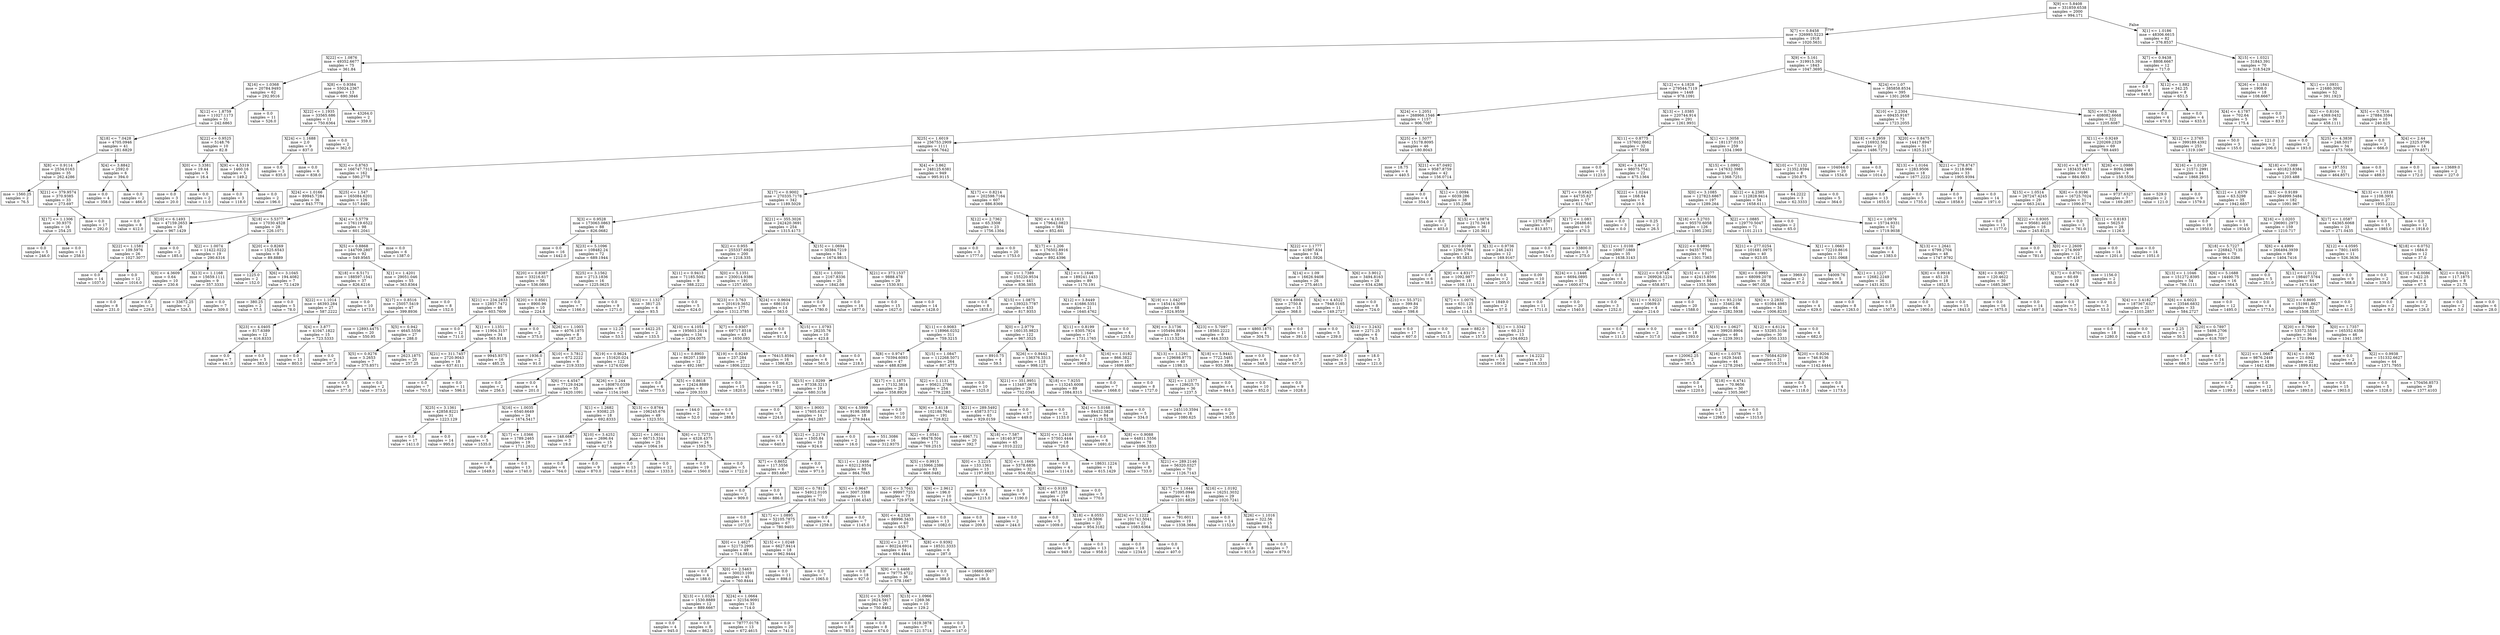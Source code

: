 digraph Tree {
node [shape=box] ;
0 [label="X[9] <= 5.8408\nmse = 331859.6538\nsamples = 2000\nvalue = 994.171"] ;
1 [label="X[7] <= 0.8458\nmse = 326993.5223\nsamples = 1918\nvalue = 1020.5631"] ;
0 -> 1 [labeldistance=2.5, labelangle=45, headlabel="True"] ;
2 [label="X[22] <= 1.0876\nmse = 49352.6677\nsamples = 75\nvalue = 361.84"] ;
1 -> 2 ;
3 [label="X[16] <= 1.0368\nmse = 20784.9493\nsamples = 62\nvalue = 292.9516"] ;
2 -> 3 ;
4 [label="X[12] <= 1.8759\nmse = 11027.1173\nsamples = 51\nvalue = 242.6863"] ;
3 -> 4 ;
5 [label="X[18] <= 7.0428\nmse = 4705.0946\nsamples = 41\nvalue = 281.6829"] ;
4 -> 5 ;
6 [label="X[8] <= 0.9114\nmse = 2534.0163\nsamples = 35\nvalue = 262.4286"] ;
5 -> 6 ;
7 [label="mse = 1560.25\nsamples = 2\nvalue = 76.5"] ;
6 -> 7 ;
8 [label="X[21] <= 379.9574\nmse = 370.9385\nsamples = 33\nvalue = 273.697"] ;
6 -> 8 ;
9 [label="X[17] <= 1.1306\nmse = 30.9375\nsamples = 16\nvalue = 254.25"] ;
8 -> 9 ;
10 [label="mse = 0.0\nsamples = 5\nvalue = 246.0"] ;
9 -> 10 ;
11 [label="mse = 0.0\nsamples = 11\nvalue = 258.0"] ;
9 -> 11 ;
12 [label="mse = 0.0\nsamples = 17\nvalue = 292.0"] ;
8 -> 12 ;
13 [label="X[4] <= 3.8842\nmse = 2592.0\nsamples = 6\nvalue = 394.0"] ;
5 -> 13 ;
14 [label="mse = 0.0\nsamples = 4\nvalue = 358.0"] ;
13 -> 14 ;
15 [label="mse = 0.0\nsamples = 2\nvalue = 466.0"] ;
13 -> 15 ;
16 [label="X[22] <= 0.9525\nmse = 5148.76\nsamples = 10\nvalue = 82.8"] ;
4 -> 16 ;
17 [label="X[0] <= 3.3381\nmse = 19.44\nsamples = 5\nvalue = 16.4"] ;
16 -> 17 ;
18 [label="mse = 0.0\nsamples = 3\nvalue = 20.0"] ;
17 -> 18 ;
19 [label="mse = 0.0\nsamples = 2\nvalue = 11.0"] ;
17 -> 19 ;
20 [label="X[9] <= 4.5319\nmse = 1460.16\nsamples = 5\nvalue = 149.2"] ;
16 -> 20 ;
21 [label="mse = 0.0\nsamples = 3\nvalue = 118.0"] ;
20 -> 21 ;
22 [label="mse = 0.0\nsamples = 2\nvalue = 196.0"] ;
20 -> 22 ;
23 [label="mse = 0.0\nsamples = 11\nvalue = 526.0"] ;
3 -> 23 ;
24 [label="X[8] <= 0.9384\nmse = 55024.2367\nsamples = 13\nvalue = 690.3846"] ;
2 -> 24 ;
25 [label="X[22] <= 1.1935\nmse = 33565.686\nsamples = 11\nvalue = 750.6364"] ;
24 -> 25 ;
26 [label="X[24] <= 1.1688\nmse = 2.0\nsamples = 9\nvalue = 837.0"] ;
25 -> 26 ;
27 [label="mse = 0.0\nsamples = 3\nvalue = 835.0"] ;
26 -> 27 ;
28 [label="mse = 0.0\nsamples = 6\nvalue = 838.0"] ;
26 -> 28 ;
29 [label="mse = 0.0\nsamples = 2\nvalue = 362.0"] ;
25 -> 29 ;
30 [label="mse = 43264.0\nsamples = 2\nvalue = 359.0"] ;
24 -> 30 ;
31 [label="X[9] <= 5.161\nmse = 319915.392\nsamples = 1843\nvalue = 1047.3695"] ;
1 -> 31 ;
32 [label="X[12] <= 4.1828\nmse = 279544.7119\nsamples = 1448\nvalue = 978.1091"] ;
31 -> 32 ;
33 [label="X[24] <= 1.2051\nmse = 268966.1546\nsamples = 1157\nvalue = 906.7087"] ;
32 -> 33 ;
34 [label="X[25] <= 1.6019\nmse = 256753.2909\nsamples = 1111\nvalue = 936.7642"] ;
33 -> 34 ;
35 [label="X[3] <= 0.8763\nmse = 166747.7315\nsamples = 162\nvalue = 590.2778"] ;
34 -> 35 ;
36 [label="X[24] <= 1.0166\nmse = 89945.7284\nsamples = 36\nvalue = 843.7778"] ;
35 -> 36 ;
37 [label="mse = 0.0\nsamples = 8\nvalue = 412.0"] ;
36 -> 37 ;
38 [label="X[10] <= 6.1493\nmse = 47159.2653\nsamples = 28\nvalue = 967.1429"] ;
36 -> 38 ;
39 [label="X[22] <= 1.1581\nmse = 109.5976\nsamples = 26\nvalue = 1027.3077"] ;
38 -> 39 ;
40 [label="mse = 0.0\nsamples = 14\nvalue = 1037.0"] ;
39 -> 40 ;
41 [label="mse = 0.0\nsamples = 12\nvalue = 1016.0"] ;
39 -> 41 ;
42 [label="mse = 0.0\nsamples = 2\nvalue = 185.0"] ;
38 -> 42 ;
43 [label="X[25] <= 1.547\nmse = 165084.6201\nsamples = 126\nvalue = 517.8492"] ;
35 -> 43 ;
44 [label="X[18] <= 5.5377\nmse = 17030.4528\nsamples = 28\nvalue = 226.1071"] ;
43 -> 44 ;
45 [label="X[2] <= 1.0074\nmse = 11422.0222\nsamples = 19\nvalue = 290.6316"] ;
44 -> 45 ;
46 [label="X[0] <= 4.3609\nmse = 0.64\nsamples = 10\nvalue = 230.6"] ;
45 -> 46 ;
47 [label="mse = 0.0\nsamples = 8\nvalue = 231.0"] ;
46 -> 47 ;
48 [label="mse = 0.0\nsamples = 2\nvalue = 229.0"] ;
46 -> 48 ;
49 [label="X[13] <= 1.1168\nmse = 15659.1111\nsamples = 9\nvalue = 357.3333"] ;
45 -> 49 ;
50 [label="mse = 33672.25\nsamples = 2\nvalue = 526.5"] ;
49 -> 50 ;
51 [label="mse = 0.0\nsamples = 7\nvalue = 309.0"] ;
49 -> 51 ;
52 [label="X[20] <= 0.8269\nmse = 1525.6543\nsamples = 9\nvalue = 89.8889"] ;
44 -> 52 ;
53 [label="mse = 1225.0\nsamples = 2\nvalue = 152.0"] ;
52 -> 53 ;
54 [label="X[6] <= 3.1045\nmse = 194.4082\nsamples = 7\nvalue = 72.1429"] ;
52 -> 54 ;
55 [label="mse = 380.25\nsamples = 2\nvalue = 57.5"] ;
54 -> 55 ;
56 [label="mse = 0.0\nsamples = 5\nvalue = 78.0"] ;
54 -> 56 ;
57 [label="X[4] <= 5.5779\nmse = 176119.6522\nsamples = 98\nvalue = 601.2041"] ;
43 -> 57 ;
58 [label="X[5] <= 0.8868\nmse = 144709.2807\nsamples = 92\nvalue = 549.9565"] ;
57 -> 58 ;
59 [label="X[18] <= 6.5171\nmse = 188597.1541\nsamples = 37\nvalue = 826.6216"] ;
58 -> 59 ;
60 [label="X[22] <= 1.1014\nmse = 46393.284\nsamples = 27\nvalue = 587.2222"] ;
59 -> 60 ;
61 [label="X[23] <= 4.0405\nmse = 817.6389\nsamples = 12\nvalue = 416.8333"] ;
60 -> 61 ;
62 [label="mse = 0.0\nsamples = 7\nvalue = 441.0"] ;
61 -> 62 ;
63 [label="mse = 0.0\nsamples = 5\nvalue = 383.0"] ;
61 -> 63 ;
64 [label="X[4] <= 3.877\nmse = 41047.1822\nsamples = 15\nvalue = 723.5333"] ;
60 -> 64 ;
65 [label="mse = 0.0\nsamples = 13\nvalue = 803.0"] ;
64 -> 65 ;
66 [label="mse = 0.0\nsamples = 2\nvalue = 207.0"] ;
64 -> 66 ;
67 [label="mse = 0.0\nsamples = 10\nvalue = 1473.0"] ;
59 -> 67 ;
68 [label="X[1] <= 1.4201\nmse = 29051.046\nsamples = 55\nvalue = 363.8364"] ;
58 -> 68 ;
69 [label="X[17] <= 0.8516\nmse = 25057.5419\nsamples = 47\nvalue = 399.8936"] ;
68 -> 69 ;
70 [label="mse = 12893.4475\nsamples = 20\nvalue = 550.95"] ;
69 -> 70 ;
71 [label="X[5] <= 0.942\nmse = 4645.5556\nsamples = 27\nvalue = 288.0"] ;
69 -> 71 ;
72 [label="X[5] <= 0.9276\nmse = 3.2653\nsamples = 7\nvalue = 375.8571"] ;
71 -> 72 ;
73 [label="mse = 0.0\nsamples = 5\nvalue = 377.0"] ;
72 -> 73 ;
74 [label="mse = 0.0\nsamples = 2\nvalue = 373.0"] ;
72 -> 74 ;
75 [label="mse = 2623.1875\nsamples = 20\nvalue = 257.25"] ;
71 -> 75 ;
76 [label="mse = 0.0\nsamples = 8\nvalue = 152.0"] ;
68 -> 76 ;
77 [label="mse = 0.0\nsamples = 6\nvalue = 1387.0"] ;
57 -> 77 ;
78 [label="X[4] <= 3.862\nmse = 248125.6381\nsamples = 949\nvalue = 995.9115"] ;
34 -> 78 ;
79 [label="X[17] <= 0.9002\nmse = 270335.7178\nsamples = 342\nvalue = 1189.5029"] ;
78 -> 79 ;
80 [label="X[3] <= 0.9528\nmse = 173063.0863\nsamples = 88\nvalue = 826.0682"] ;
79 -> 80 ;
81 [label="mse = 0.0\nsamples = 16\nvalue = 1442.0"] ;
80 -> 81 ;
82 [label="X[23] <= 5.1096\nmse = 108482.24\nsamples = 72\nvalue = 689.1944"] ;
80 -> 82 ;
83 [label="X[20] <= 0.8387\nmse = 33216.617\nsamples = 56\nvalue = 536.0893"] ;
82 -> 83 ;
84 [label="X[21] <= 234.2833\nmse = 12857.7472\nsamples = 46\nvalue = 603.7609"] ;
83 -> 84 ;
85 [label="mse = 0.0\nsamples = 12\nvalue = 711.0"] ;
84 -> 85 ;
86 [label="X[1] <= 1.1351\nmse = 11904.3157\nsamples = 34\nvalue = 565.9118"] ;
84 -> 86 ;
87 [label="X[21] <= 311.7457\nmse = 2720.9043\nsamples = 18\nvalue = 637.6111"] ;
86 -> 87 ;
88 [label="mse = 0.0\nsamples = 7\nvalue = 703.0"] ;
87 -> 88 ;
89 [label="mse = 0.0\nsamples = 11\nvalue = 596.0"] ;
87 -> 89 ;
90 [label="mse = 9945.9375\nsamples = 16\nvalue = 485.25"] ;
86 -> 90 ;
91 [label="X[20] <= 0.8501\nmse = 8900.96\nsamples = 10\nvalue = 224.8"] ;
83 -> 91 ;
92 [label="mse = 0.0\nsamples = 2\nvalue = 375.0"] ;
91 -> 92 ;
93 [label="X[26] <= 1.1003\nmse = 4076.1875\nsamples = 8\nvalue = 187.25"] ;
91 -> 93 ;
94 [label="mse = 1936.0\nsamples = 2\nvalue = 91.0"] ;
93 -> 94 ;
95 [label="X[10] <= 3.7812\nmse = 672.2222\nsamples = 6\nvalue = 219.3333"] ;
93 -> 95 ;
96 [label="mse = 0.0\nsamples = 2\nvalue = 256.0"] ;
95 -> 96 ;
97 [label="mse = 0.0\nsamples = 4\nvalue = 201.0"] ;
95 -> 97 ;
98 [label="X[25] <= 3.1562\nmse = 2713.1836\nsamples = 16\nvalue = 1225.0625"] ;
82 -> 98 ;
99 [label="mse = 0.0\nsamples = 7\nvalue = 1166.0"] ;
98 -> 99 ;
100 [label="mse = 0.0\nsamples = 9\nvalue = 1271.0"] ;
98 -> 100 ;
101 [label="X[21] <= 355.3026\nmse = 242420.3691\nsamples = 254\nvalue = 1315.4173"] ;
79 -> 101 ;
102 [label="X[2] <= 0.955\nmse = 255337.6928\nsamples = 200\nvalue = 1218.335"] ;
101 -> 102 ;
103 [label="X[11] <= 0.9413\nmse = 71185.5062\nsamples = 9\nvalue = 388.2222"] ;
102 -> 103 ;
104 [label="X[22] <= 1.1327\nmse = 3817.25\nsamples = 4\nvalue = 93.5"] ;
103 -> 104 ;
105 [label="mse = 12.25\nsamples = 2\nvalue = 53.5"] ;
104 -> 105 ;
106 [label="mse = 4422.25\nsamples = 2\nvalue = 133.5"] ;
104 -> 106 ;
107 [label="mse = 0.0\nsamples = 5\nvalue = 624.0"] ;
103 -> 107 ;
108 [label="X[0] <= 5.1351\nmse = 230014.9386\nsamples = 191\nvalue = 1257.4503"] ;
102 -> 108 ;
109 [label="X[23] <= 3.763\nmse = 201619.3652\nsamples = 177\nvalue = 1312.3785"] ;
108 -> 109 ;
110 [label="X[10] <= 4.1051\nmse = 195603.2014\nsamples = 134\nvalue = 1204.0075"] ;
109 -> 110 ;
111 [label="X[19] <= 0.9624\nmse = 151620.024\nsamples = 122\nvalue = 1274.0246"] ;
110 -> 111 ;
112 [label="X[6] <= 4.4547\nmse = 77129.0426\nsamples = 55\nvalue = 1420.1091"] ;
111 -> 112 ;
113 [label="X[25] <= 3.1361\nmse = 42858.8221\nsamples = 31\nvalue = 1223.129"] ;
112 -> 113 ;
114 [label="mse = 0.0\nsamples = 17\nvalue = 1411.0"] ;
113 -> 114 ;
115 [label="mse = 0.0\nsamples = 14\nvalue = 995.0"] ;
113 -> 115 ;
116 [label="X[16] <= 1.0035\nmse = 6540.6649\nsamples = 24\nvalue = 1674.5417"] ;
112 -> 116 ;
117 [label="mse = 0.0\nsamples = 5\nvalue = 1535.0"] ;
116 -> 117 ;
118 [label="X[17] <= 1.0366\nmse = 1789.2465\nsamples = 19\nvalue = 1711.2632"] ;
116 -> 118 ;
119 [label="mse = 0.0\nsamples = 6\nvalue = 1649.0"] ;
118 -> 119 ;
120 [label="mse = 0.0\nsamples = 13\nvalue = 1740.0"] ;
118 -> 120 ;
121 [label="X[26] <= 1.244\nmse = 180870.0339\nsamples = 67\nvalue = 1154.1045"] ;
111 -> 121 ;
122 [label="X[1] <= 1.2682\nmse = 93082.25\nsamples = 18\nvalue = 692.8333"] ;
121 -> 122 ;
123 [label="mse = 148.6667\nsamples = 3\nvalue = 19.0"] ;
122 -> 123 ;
124 [label="X[10] <= 3.4252\nmse = 2696.64\nsamples = 15\nvalue = 827.6"] ;
122 -> 124 ;
125 [label="mse = 0.0\nsamples = 6\nvalue = 764.0"] ;
124 -> 125 ;
126 [label="mse = 0.0\nsamples = 9\nvalue = 870.0"] ;
124 -> 126 ;
127 [label="X[13] <= 0.8764\nmse = 106245.676\nsamples = 49\nvalue = 1323.551"] ;
121 -> 127 ;
128 [label="X[22] <= 1.0611\nmse = 66715.3344\nsamples = 25\nvalue = 1064.16"] ;
127 -> 128 ;
129 [label="mse = 0.0\nsamples = 13\nvalue = 816.0"] ;
128 -> 129 ;
130 [label="mse = 0.0\nsamples = 12\nvalue = 1333.0"] ;
128 -> 130 ;
131 [label="X[6] <= 1.7273\nmse = 4328.4375\nsamples = 24\nvalue = 1593.75"] ;
127 -> 131 ;
132 [label="mse = 0.0\nsamples = 19\nvalue = 1560.0"] ;
131 -> 132 ;
133 [label="mse = 0.0\nsamples = 5\nvalue = 1722.0"] ;
131 -> 133 ;
134 [label="X[11] <= 0.8903\nmse = 86207.1389\nsamples = 12\nvalue = 492.1667"] ;
110 -> 134 ;
135 [label="mse = 0.0\nsamples = 6\nvalue = 775.0"] ;
134 -> 135 ;
136 [label="X[5] <= 0.8618\nmse = 12424.8889\nsamples = 6\nvalue = 209.3333"] ;
134 -> 136 ;
137 [label="mse = 144.0\nsamples = 2\nvalue = 52.0"] ;
136 -> 137 ;
138 [label="mse = 0.0\nsamples = 4\nvalue = 288.0"] ;
136 -> 138 ;
139 [label="X[7] <= 0.9307\nmse = 69717.8518\nsamples = 43\nvalue = 1650.093"] ;
109 -> 139 ;
140 [label="X[19] <= 0.9249\nmse = 237.284\nsamples = 27\nvalue = 1806.2222"] ;
139 -> 140 ;
141 [label="mse = 0.0\nsamples = 15\nvalue = 1820.0"] ;
140 -> 141 ;
142 [label="mse = 0.0\nsamples = 12\nvalue = 1789.0"] ;
140 -> 142 ;
143 [label="mse = 76415.8594\nsamples = 16\nvalue = 1386.625"] ;
139 -> 143 ;
144 [label="X[24] <= 0.9604\nmse = 68610.0\nsamples = 14\nvalue = 563.0"] ;
108 -> 144 ;
145 [label="mse = 0.0\nsamples = 4\nvalue = 911.0"] ;
144 -> 145 ;
146 [label="X[15] <= 1.0793\nmse = 28235.76\nsamples = 10\nvalue = 423.8"] ;
144 -> 146 ;
147 [label="mse = 0.0\nsamples = 6\nvalue = 561.0"] ;
146 -> 147 ;
148 [label="mse = 0.0\nsamples = 4\nvalue = 218.0"] ;
146 -> 148 ;
149 [label="X[15] <= 1.0694\nmse = 30384.7219\nsamples = 54\nvalue = 1674.9815"] ;
101 -> 149 ;
150 [label="X[3] <= 1.0301\nmse = 2167.8336\nsamples = 25\nvalue = 1842.08"] ;
149 -> 150 ;
151 [label="mse = 0.0\nsamples = 9\nvalue = 1780.0"] ;
150 -> 151 ;
152 [label="mse = 0.0\nsamples = 16\nvalue = 1877.0"] ;
150 -> 152 ;
153 [label="X[21] <= 373.1537\nmse = 9888.478\nsamples = 29\nvalue = 1530.931"] ;
149 -> 153 ;
154 [label="mse = 0.0\nsamples = 15\nvalue = 1627.0"] ;
153 -> 154 ;
155 [label="mse = 0.0\nsamples = 14\nvalue = 1428.0"] ;
153 -> 155 ;
156 [label="X[17] <= 0.8214\nmse = 202598.7164\nsamples = 607\nvalue = 886.8369"] ;
78 -> 156 ;
157 [label="X[12] <= 2.7362\nmse = 65.3308\nsamples = 23\nvalue = 1756.1304"] ;
156 -> 157 ;
158 [label="mse = 0.0\nsamples = 3\nvalue = 1777.0"] ;
157 -> 158 ;
159 [label="mse = 0.0\nsamples = 20\nvalue = 1753.0"] ;
157 -> 159 ;
160 [label="X[9] <= 4.1613\nmse = 179642.0823\nsamples = 584\nvalue = 852.601"] ;
156 -> 160 ;
161 [label="X[17] <= 1.206\nmse = 176502.8916\nsamples = 530\nvalue = 892.4396"] ;
160 -> 161 ;
162 [label="X[6] <= 1.7389\nmse = 155220.9534\nsamples = 441\nvalue = 836.3855"] ;
161 -> 162 ;
163 [label="mse = 0.0\nsamples = 8\nvalue = 1835.0"] ;
162 -> 163 ;
164 [label="X[15] <= 1.0875\nmse = 139323.7787\nsamples = 433\nvalue = 817.9353"] ;
162 -> 164 ;
165 [label="X[11] <= 0.9083\nmse = 118966.0252\nsamples = 311\nvalue = 759.3215"] ;
164 -> 165 ;
166 [label="X[8] <= 0.9747\nmse = 70394.6093\nsamples = 47\nvalue = 488.8298"] ;
165 -> 166 ;
167 [label="X[15] <= 1.0299\nmse = 87338.3213\nsamples = 19\nvalue = 680.3158"] ;
166 -> 167 ;
168 [label="mse = 0.0\nsamples = 5\nvalue = 224.0"] ;
167 -> 168 ;
169 [label="X[0] <= 1.9003\nmse = 17605.6327\nsamples = 14\nvalue = 843.2857"] ;
167 -> 169 ;
170 [label="mse = 0.0\nsamples = 4\nvalue = 640.0"] ;
169 -> 170 ;
171 [label="X[12] <= 2.2174\nmse = 1505.84\nsamples = 10\nvalue = 924.6"] ;
169 -> 171 ;
172 [label="X[7] <= 0.8652\nmse = 117.5556\nsamples = 6\nvalue = 893.6667"] ;
171 -> 172 ;
173 [label="mse = 0.0\nsamples = 2\nvalue = 909.0"] ;
172 -> 173 ;
174 [label="mse = 0.0\nsamples = 4\nvalue = 886.0"] ;
172 -> 174 ;
175 [label="mse = 0.0\nsamples = 4\nvalue = 971.0"] ;
171 -> 175 ;
176 [label="X[17] <= 1.1875\nmse = 17132.3814\nsamples = 28\nvalue = 358.8929"] ;
166 -> 176 ;
177 [label="X[6] <= 4.5999\nmse = 9198.3858\nsamples = 18\nvalue = 279.9444"] ;
176 -> 177 ;
178 [label="mse = 0.0\nsamples = 2\nvalue = 16.0"] ;
177 -> 178 ;
179 [label="mse = 551.3086\nsamples = 16\nvalue = 312.9375"] ;
177 -> 179 ;
180 [label="mse = 0.0\nsamples = 10\nvalue = 501.0"] ;
176 -> 180 ;
181 [label="X[15] <= 1.0847\nmse = 112268.5071\nsamples = 264\nvalue = 807.4773"] ;
165 -> 181 ;
182 [label="X[2] <= 1.1131\nmse = 95621.2786\nsamples = 254\nvalue = 779.2283"] ;
181 -> 182 ;
183 [label="X[9] <= 3.6118\nmse = 102188.7641\nsamples = 191\nvalue = 729.822"] ;
182 -> 183 ;
184 [label="X[2] <= 1.0541\nmse = 98478.504\nsamples = 171\nvalue = 769.2515"] ;
183 -> 184 ;
185 [label="X[11] <= 1.0466\nmse = 63212.9354\nsamples = 88\nvalue = 864.7045"] ;
184 -> 185 ;
186 [label="X[20] <= 0.7811\nmse = 54912.0105\nsamples = 77\nvalue = 818.7403"] ;
185 -> 186 ;
187 [label="mse = 0.0\nsamples = 10\nvalue = 1072.0"] ;
186 -> 187 ;
188 [label="X[17] <= 1.0895\nmse = 52105.7875\nsamples = 67\nvalue = 780.9403"] ;
186 -> 188 ;
189 [label="X[0] <= 1.4627\nmse = 52173.2995\nsamples = 49\nvalue = 714.0816"] ;
188 -> 189 ;
190 [label="mse = 0.0\nsamples = 4\nvalue = 188.0"] ;
189 -> 190 ;
191 [label="X[0] <= 2.5463\nmse = 30023.1091\nsamples = 45\nvalue = 760.8444"] ;
189 -> 191 ;
192 [label="X[13] <= 1.0324\nmse = 1530.8889\nsamples = 12\nvalue = 889.6667"] ;
191 -> 192 ;
193 [label="mse = 0.0\nsamples = 4\nvalue = 945.0"] ;
192 -> 193 ;
194 [label="mse = 0.0\nsamples = 8\nvalue = 862.0"] ;
192 -> 194 ;
195 [label="X[24] <= 1.0664\nmse = 32154.9091\nsamples = 33\nvalue = 714.0"] ;
191 -> 195 ;
196 [label="mse = 78777.0178\nsamples = 13\nvalue = 672.4615"] ;
195 -> 196 ;
197 [label="mse = 0.0\nsamples = 20\nvalue = 741.0"] ;
195 -> 197 ;
198 [label="X[15] <= 1.0248\nmse = 6627.9414\nsamples = 18\nvalue = 962.9444"] ;
188 -> 198 ;
199 [label="mse = 0.0\nsamples = 11\nvalue = 898.0"] ;
198 -> 199 ;
200 [label="mse = 0.0\nsamples = 7\nvalue = 1065.0"] ;
198 -> 200 ;
201 [label="X[5] <= 0.9647\nmse = 3007.3388\nsamples = 11\nvalue = 1186.4545"] ;
185 -> 201 ;
202 [label="mse = 0.0\nsamples = 4\nvalue = 1259.0"] ;
201 -> 202 ;
203 [label="mse = 0.0\nsamples = 7\nvalue = 1145.0"] ;
201 -> 203 ;
204 [label="X[5] <= 0.9915\nmse = 115966.2386\nsamples = 83\nvalue = 668.0482"] ;
184 -> 204 ;
205 [label="X[10] <= 3.7041\nmse = 99997.7253\nsamples = 73\nvalue = 729.9726"] ;
204 -> 205 ;
206 [label="X[0] <= 4.2326\nmse = 88996.3433\nsamples = 60\nvalue = 653.7"] ;
205 -> 206 ;
207 [label="X[23] <= 2.177\nmse = 80224.6914\nsamples = 54\nvalue = 694.4444"] ;
206 -> 207 ;
208 [label="mse = 0.0\nsamples = 18\nvalue = 927.0"] ;
207 -> 208 ;
209 [label="X[9] <= 1.4468\nmse = 79775.4722\nsamples = 36\nvalue = 578.1667"] ;
207 -> 209 ;
210 [label="X[23] <= 3.5085\nmse = 2624.5917\nsamples = 26\nvalue = 750.8462"] ;
209 -> 210 ;
211 [label="mse = 0.0\nsamples = 18\nvalue = 785.0"] ;
210 -> 211 ;
212 [label="mse = 0.0\nsamples = 8\nvalue = 674.0"] ;
210 -> 212 ;
213 [label="X[13] <= 1.0966\nmse = 1269.36\nsamples = 10\nvalue = 129.2"] ;
209 -> 213 ;
214 [label="mse = 1619.3878\nsamples = 7\nvalue = 121.5714"] ;
213 -> 214 ;
215 [label="mse = 0.0\nsamples = 3\nvalue = 147.0"] ;
213 -> 215 ;
216 [label="X[8] <= 0.9392\nmse = 18531.3333\nsamples = 6\nvalue = 287.0"] ;
206 -> 216 ;
217 [label="mse = 0.0\nsamples = 3\nvalue = 388.0"] ;
216 -> 217 ;
218 [label="mse = 16660.6667\nsamples = 3\nvalue = 186.0"] ;
216 -> 218 ;
219 [label="mse = 0.0\nsamples = 13\nvalue = 1082.0"] ;
205 -> 219 ;
220 [label="X[9] <= 2.9612\nmse = 196.0\nsamples = 10\nvalue = 216.0"] ;
204 -> 220 ;
221 [label="mse = 0.0\nsamples = 8\nvalue = 209.0"] ;
220 -> 221 ;
222 [label="mse = 0.0\nsamples = 2\nvalue = 244.0"] ;
220 -> 222 ;
223 [label="mse = 6967.71\nsamples = 20\nvalue = 392.7"] ;
183 -> 223 ;
224 [label="X[21] <= 289.5492\nmse = 45873.5712\nsamples = 63\nvalue = 929.0159"] ;
182 -> 224 ;
225 [label="X[18] <= 7.587\nmse = 18140.9728\nsamples = 45\nvalue = 1010.2222"] ;
224 -> 225 ;
226 [label="X[0] <= 3.2215\nmse = 133.1361\nsamples = 13\nvalue = 1197.6923"] ;
225 -> 226 ;
227 [label="mse = 0.0\nsamples = 4\nvalue = 1215.0"] ;
226 -> 227 ;
228 [label="mse = 0.0\nsamples = 9\nvalue = 1190.0"] ;
226 -> 228 ;
229 [label="X[3] <= 1.1666\nmse = 5378.6836\nsamples = 32\nvalue = 934.0625"] ;
225 -> 229 ;
230 [label="X[8] <= 0.9183\nmse = 467.1358\nsamples = 27\nvalue = 964.4444"] ;
229 -> 230 ;
231 [label="mse = 0.0\nsamples = 5\nvalue = 1009.0"] ;
230 -> 231 ;
232 [label="X[18] <= 8.0553\nmse = 19.5806\nsamples = 22\nvalue = 954.3182"] ;
230 -> 232 ;
233 [label="mse = 0.0\nsamples = 9\nvalue = 949.0"] ;
232 -> 233 ;
234 [label="mse = 0.0\nsamples = 13\nvalue = 958.0"] ;
232 -> 234 ;
235 [label="mse = 0.0\nsamples = 5\nvalue = 770.0"] ;
229 -> 235 ;
236 [label="X[23] <= 1.2418\nmse = 57503.4444\nsamples = 18\nvalue = 726.0"] ;
224 -> 236 ;
237 [label="mse = 0.0\nsamples = 4\nvalue = 1114.0"] ;
236 -> 237 ;
238 [label="mse = 18631.1224\nsamples = 14\nvalue = 615.1429"] ;
236 -> 238 ;
239 [label="mse = 0.0\nsamples = 10\nvalue = 1525.0"] ;
181 -> 239 ;
240 [label="X[0] <= 2.9779\nmse = 160135.9823\nsamples = 122\nvalue = 967.3525"] ;
164 -> 240 ;
241 [label="mse = 8910.75\nsamples = 4\nvalue = 59.5"] ;
240 -> 241 ;
242 [label="X[26] <= 0.9442\nmse = 136376.3313\nsamples = 118\nvalue = 998.1271"] ;
240 -> 242 ;
243 [label="X[21] <= 351.9951\nmse = 113487.0678\nsamples = 29\nvalue = 732.0345"] ;
242 -> 243 ;
244 [label="mse = 0.0\nsamples = 17\nvalue = 449.0"] ;
243 -> 244 ;
245 [label="mse = 0.0\nsamples = 12\nvalue = 1133.0"] ;
243 -> 245 ;
246 [label="X[18] <= 7.9255\nmse = 113245.6008\nsamples = 89\nvalue = 1084.8315"] ;
242 -> 246 ;
247 [label="X[4] <= 5.0168\nmse = 84432.5828\nsamples = 84\nvalue = 1129.5238"] ;
246 -> 247 ;
248 [label="mse = 0.0\nsamples = 6\nvalue = 1691.0"] ;
247 -> 248 ;
249 [label="X[8] <= 0.9088\nmse = 64811.5556\nsamples = 78\nvalue = 1086.3333"] ;
247 -> 249 ;
250 [label="mse = 0.0\nsamples = 8\nvalue = 733.0"] ;
249 -> 250 ;
251 [label="X[21] <= 289.2146\nmse = 56320.0327\nsamples = 70\nvalue = 1126.7143"] ;
249 -> 251 ;
252 [label="X[17] <= 1.1644\nmse = 71095.0946\nsamples = 41\nvalue = 1201.6829"] ;
251 -> 252 ;
253 [label="X[24] <= 1.1222\nmse = 101741.5041\nsamples = 22\nvalue = 1083.6364"] ;
252 -> 253 ;
254 [label="mse = 0.0\nsamples = 18\nvalue = 1234.0"] ;
253 -> 254 ;
255 [label="mse = 0.0\nsamples = 4\nvalue = 407.0"] ;
253 -> 255 ;
256 [label="mse = 791.6011\nsamples = 19\nvalue = 1338.3684"] ;
252 -> 256 ;
257 [label="X[16] <= 1.0192\nmse = 16251.3032\nsamples = 29\nvalue = 1020.7241"] ;
251 -> 257 ;
258 [label="mse = 0.0\nsamples = 14\nvalue = 1152.0"] ;
257 -> 258 ;
259 [label="X[26] <= 1.1016\nmse = 322.56\nsamples = 15\nvalue = 898.2"] ;
257 -> 259 ;
260 [label="mse = 0.0\nsamples = 8\nvalue = 915.0"] ;
259 -> 260 ;
261 [label="mse = 0.0\nsamples = 7\nvalue = 879.0"] ;
259 -> 261 ;
262 [label="mse = 0.0\nsamples = 5\nvalue = 334.0"] ;
246 -> 262 ;
263 [label="X[1] <= 1.1646\nmse = 189241.1433\nsamples = 89\nvalue = 1170.191"] ;
161 -> 263 ;
264 [label="X[12] <= 3.8449\nmse = 41686.5351\nsamples = 21\nvalue = 1640.4762"] ;
263 -> 264 ;
265 [label="X[11] <= 0.8199\nmse = 8305.7924\nsamples = 17\nvalue = 1731.1765"] ;
264 -> 265 ;
266 [label="mse = 0.0\nsamples = 2\nvalue = 1969.0"] ;
265 -> 266 ;
267 [label="X[16] <= 1.0182\nmse = 866.3822\nsamples = 15\nvalue = 1699.4667"] ;
265 -> 267 ;
268 [label="mse = 0.0\nsamples = 7\nvalue = 1668.0"] ;
267 -> 268 ;
269 [label="mse = 0.0\nsamples = 8\nvalue = 1727.0"] ;
267 -> 269 ;
270 [label="mse = 0.0\nsamples = 4\nvalue = 1255.0"] ;
264 -> 270 ;
271 [label="X[19] <= 1.0427\nmse = 145414.3069\nsamples = 68\nvalue = 1024.9559"] ;
263 -> 271 ;
272 [label="X[9] <= 3.1736\nmse = 105494.8934\nsamples = 59\nvalue = 1113.5254"] ;
271 -> 272 ;
273 [label="X[13] <= 1.1291\nmse = 129698.9775\nsamples = 40\nvalue = 1198.15"] ;
272 -> 273 ;
274 [label="X[2] <= 1.1577\nmse = 128625.75\nsamples = 36\nvalue = 1237.5"] ;
273 -> 274 ;
275 [label="mse = 245110.3594\nsamples = 16\nvalue = 1080.625"] ;
274 -> 275 ;
276 [label="mse = 0.0\nsamples = 20\nvalue = 1363.0"] ;
274 -> 276 ;
277 [label="mse = 0.0\nsamples = 4\nvalue = 844.0"] ;
273 -> 277 ;
278 [label="X[18] <= 5.9441\nmse = 7722.5485\nsamples = 19\nvalue = 935.3684"] ;
272 -> 278 ;
279 [label="mse = 0.0\nsamples = 10\nvalue = 852.0"] ;
278 -> 279 ;
280 [label="mse = 0.0\nsamples = 9\nvalue = 1028.0"] ;
278 -> 280 ;
281 [label="X[23] <= 5.7097\nmse = 18560.2222\nsamples = 9\nvalue = 444.3333"] ;
271 -> 281 ;
282 [label="mse = 0.0\nsamples = 6\nvalue = 348.0"] ;
281 -> 282 ;
283 [label="mse = 0.0\nsamples = 3\nvalue = 637.0"] ;
281 -> 283 ;
284 [label="X[22] <= 1.1777\nmse = 41987.834\nsamples = 54\nvalue = 461.5926"] ;
160 -> 284 ;
285 [label="X[14] <= 1.09\nmse = 16626.9408\nsamples = 26\nvalue = 275.4615"] ;
284 -> 285 ;
286 [label="X[9] <= 4.8864\nmse = 2750.8\nsamples = 15\nvalue = 368.0"] ;
285 -> 286 ;
287 [label="mse = 4860.1875\nsamples = 4\nvalue = 304.75"] ;
286 -> 287 ;
288 [label="mse = 0.0\nsamples = 11\nvalue = 391.0"] ;
286 -> 288 ;
289 [label="X[4] <= 4.4522\nmse = 7948.0165\nsamples = 11\nvalue = 149.2727"] ;
285 -> 289 ;
290 [label="mse = 0.0\nsamples = 5\nvalue = 239.0"] ;
289 -> 290 ;
291 [label="X[12] <= 3.2432\nmse = 2271.25\nsamples = 6\nvalue = 74.5"] ;
289 -> 291 ;
292 [label="mse = 200.0\nsamples = 3\nvalue = 28.0"] ;
291 -> 292 ;
293 [label="mse = 18.0\nsamples = 3\nvalue = 121.0"] ;
291 -> 293 ;
294 [label="X[6] <= 3.9012\nmse = 3494.8163\nsamples = 28\nvalue = 634.4286"] ;
284 -> 294 ;
295 [label="mse = 0.0\nsamples = 8\nvalue = 724.0"] ;
294 -> 295 ;
296 [label="X[21] <= 55.3721\nmse = 399.84\nsamples = 20\nvalue = 598.6"] ;
294 -> 296 ;
297 [label="mse = 0.0\nsamples = 17\nvalue = 607.0"] ;
296 -> 297 ;
298 [label="mse = 0.0\nsamples = 3\nvalue = 551.0"] ;
296 -> 298 ;
299 [label="X[25] <= 1.5077\nmse = 15178.8095\nsamples = 46\nvalue = 180.8043"] ;
33 -> 299 ;
300 [label="mse = 18.75\nsamples = 4\nvalue = 440.5"] ;
299 -> 300 ;
301 [label="X[21] <= 67.0492\nmse = 9587.8759\nsamples = 42\nvalue = 156.0714"] ;
299 -> 301 ;
302 [label="mse = 0.0\nsamples = 4\nvalue = 354.0"] ;
301 -> 302 ;
303 [label="X[1] <= 1.0094\nmse = 6039.286\nsamples = 38\nvalue = 135.2368"] ;
301 -> 303 ;
304 [label="mse = 0.0\nsamples = 2\nvalue = 403.0"] ;
303 -> 304 ;
305 [label="X[15] <= 1.0874\nmse = 2170.3418\nsamples = 36\nvalue = 120.3611"] ;
303 -> 305 ;
306 [label="X[8] <= 0.9109\nmse = 1290.5764\nsamples = 24\nvalue = 95.5833"] ;
305 -> 306 ;
307 [label="mse = 0.0\nsamples = 6\nvalue = 58.0"] ;
306 -> 307 ;
308 [label="X[9] <= 4.8317\nmse = 1092.9877\nsamples = 18\nvalue = 108.1111"] ;
306 -> 308 ;
309 [label="X[7] <= 1.0076\nmse = 631.125\nsamples = 16\nvalue = 114.5"] ;
308 -> 309 ;
310 [label="mse = 882.0\nsamples = 3\nvalue = 157.0"] ;
309 -> 310 ;
311 [label="X[1] <= 1.3342\nmse = 60.213\nsamples = 13\nvalue = 104.6923"] ;
309 -> 311 ;
312 [label="mse = 1.44\nsamples = 10\nvalue = 100.6"] ;
311 -> 312 ;
313 [label="mse = 14.2222\nsamples = 3\nvalue = 118.3333"] ;
311 -> 313 ;
314 [label="mse = 1849.0\nsamples = 2\nvalue = 57.0"] ;
308 -> 314 ;
315 [label="X[13] <= 0.9736\nmse = 246.2431\nsamples = 12\nvalue = 169.9167"] ;
305 -> 315 ;
316 [label="mse = 0.0\nsamples = 2\nvalue = 205.0"] ;
315 -> 316 ;
317 [label="mse = 0.09\nsamples = 10\nvalue = 162.9"] ;
315 -> 317 ;
318 [label="X[13] <= 1.0385\nmse = 220744.914\nsamples = 291\nvalue = 1261.9931"] ;
32 -> 318 ;
319 [label="X[11] <= 0.8775\nmse = 157602.8662\nsamples = 32\nvalue = 677.5938"] ;
318 -> 319 ;
320 [label="mse = 0.0\nsamples = 10\nvalue = 1123.0"] ;
319 -> 320 ;
321 [label="X[9] <= 3.4472\nmse = 98075.7541\nsamples = 22\nvalue = 475.1364"] ;
319 -> 321 ;
322 [label="X[7] <= 0.9543\nmse = 44735.827\nsamples = 17\nvalue = 611.7647"] ;
321 -> 322 ;
323 [label="mse = 1375.8367\nsamples = 7\nvalue = 813.8571"] ;
322 -> 323 ;
324 [label="X[17] <= 1.083\nmse = 26486.61\nsamples = 10\nvalue = 470.3"] ;
322 -> 324 ;
325 [label="mse = 0.0\nsamples = 7\nvalue = 554.0"] ;
324 -> 325 ;
326 [label="mse = 33800.0\nsamples = 3\nvalue = 275.0"] ;
324 -> 326 ;
327 [label="X[22] <= 1.0244\nmse = 168.64\nsamples = 5\nvalue = 10.6"] ;
321 -> 327 ;
328 [label="mse = 0.0\nsamples = 3\nvalue = 0.0"] ;
327 -> 328 ;
329 [label="mse = 0.25\nsamples = 2\nvalue = 26.5"] ;
327 -> 329 ;
330 [label="X[1] <= 1.3058\nmse = 181137.0153\nsamples = 259\nvalue = 1334.1969"] ;
318 -> 330 ;
331 [label="X[15] <= 1.0992\nmse = 147632.3985\nsamples = 251\nvalue = 1368.7251"] ;
330 -> 331 ;
332 [label="X[0] <= 3.1085\nmse = 127823.6867\nsamples = 197\nvalue = 1289.264"] ;
331 -> 332 ;
333 [label="X[18] <= 3.2703\nmse = 95570.6058\nsamples = 126\nvalue = 1395.2302"] ;
332 -> 333 ;
334 [label="X[11] <= 1.0108\nmse = 16907.1869\nsamples = 35\nvalue = 1638.3143"] ;
333 -> 334 ;
335 [label="X[24] <= 1.1446\nmse = 6694.0895\nsamples = 31\nvalue = 1600.6774"] ;
334 -> 335 ;
336 [label="mse = 0.0\nsamples = 11\nvalue = 1711.0"] ;
335 -> 336 ;
337 [label="mse = 0.0\nsamples = 20\nvalue = 1540.0"] ;
335 -> 337 ;
338 [label="mse = 0.0\nsamples = 4\nvalue = 1930.0"] ;
334 -> 338 ;
339 [label="X[22] <= 0.9895\nmse = 94357.7766\nsamples = 91\nvalue = 1301.7363"] ;
333 -> 339 ;
340 [label="X[22] <= 0.9745\nmse = 269926.1224\nsamples = 7\nvalue = 658.8571"] ;
339 -> 340 ;
341 [label="mse = 0.0\nsamples = 3\nvalue = 1252.0"] ;
340 -> 341 ;
342 [label="X[11] <= 0.9223\nmse = 10609.0\nsamples = 4\nvalue = 214.0"] ;
340 -> 342 ;
343 [label="mse = 0.0\nsamples = 2\nvalue = 111.0"] ;
342 -> 343 ;
344 [label="mse = 0.0\nsamples = 2\nvalue = 317.0"] ;
342 -> 344 ;
345 [label="X[15] <= 1.0277\nmse = 42415.8566\nsamples = 84\nvalue = 1355.3095"] ;
339 -> 345 ;
346 [label="mse = 0.0\nsamples = 20\nvalue = 1588.0"] ;
345 -> 346 ;
347 [label="X[21] <= 93.2156\nmse = 33462.96\nsamples = 64\nvalue = 1282.5938"] ;
345 -> 347 ;
348 [label="mse = 0.0\nsamples = 18\nvalue = 1393.0"] ;
347 -> 348 ;
349 [label="X[15] <= 1.0627\nmse = 39920.8904\nsamples = 46\nvalue = 1239.3913"] ;
347 -> 349 ;
350 [label="mse = 120062.25\nsamples = 2\nvalue = 385.5"] ;
349 -> 350 ;
351 [label="X[16] <= 1.0378\nmse = 1629.3445\nsamples = 44\nvalue = 1278.2045"] ;
349 -> 351 ;
352 [label="mse = 0.0\nsamples = 14\nvalue = 1220.0"] ;
351 -> 352 ;
353 [label="X[18] <= 6.4741\nmse = 70.9656\nsamples = 30\nvalue = 1305.3667"] ;
351 -> 353 ;
354 [label="mse = 0.0\nsamples = 17\nvalue = 1298.0"] ;
353 -> 354 ;
355 [label="mse = 0.0\nsamples = 13\nvalue = 1315.0"] ;
353 -> 355 ;
356 [label="X[2] <= 1.0885\nmse = 129770.5047\nsamples = 71\nvalue = 1101.2113"] ;
332 -> 356 ;
357 [label="X[21] <= 277.0254\nmse = 101681.0975\nsamples = 40\nvalue = 923.05"] ;
356 -> 357 ;
358 [label="X[8] <= 0.9993\nmse = 68099.2078\nsamples = 38\nvalue = 967.0526"] ;
357 -> 358 ;
359 [label="X[6] <= 2.2832\nmse = 61084.4983\nsamples = 34\nvalue = 1006.8235"] ;
358 -> 359 ;
360 [label="X[12] <= 4.6124\nmse = 53285.3156\nsamples = 30\nvalue = 1050.1333"] ;
359 -> 360 ;
361 [label="mse = 70584.6259\nsamples = 21\nvalue = 1010.5714"] ;
360 -> 361 ;
362 [label="X[20] <= 0.9204\nmse = 746.9136\nsamples = 9\nvalue = 1142.4444"] ;
360 -> 362 ;
363 [label="mse = 0.0\nsamples = 5\nvalue = 1118.0"] ;
362 -> 363 ;
364 [label="mse = 0.0\nsamples = 4\nvalue = 1173.0"] ;
362 -> 364 ;
365 [label="mse = 0.0\nsamples = 4\nvalue = 682.0"] ;
359 -> 365 ;
366 [label="mse = 0.0\nsamples = 4\nvalue = 629.0"] ;
358 -> 366 ;
367 [label="mse = 3969.0\nsamples = 2\nvalue = 87.0"] ;
357 -> 367 ;
368 [label="X[1] <= 1.0663\nmse = 72210.8616\nsamples = 31\nvalue = 1331.0968"] ;
356 -> 368 ;
369 [label="mse = 54009.76\nsamples = 5\nvalue = 806.8"] ;
368 -> 369 ;
370 [label="X[1] <= 1.1227\nmse = 12682.2249\nsamples = 26\nvalue = 1431.9231"] ;
368 -> 370 ;
371 [label="mse = 0.0\nsamples = 8\nvalue = 1263.0"] ;
370 -> 371 ;
372 [label="mse = 0.0\nsamples = 18\nvalue = 1507.0"] ;
370 -> 372 ;
373 [label="X[12] <= 4.2385\nmse = 112828.9414\nsamples = 54\nvalue = 1658.6111"] ;
331 -> 373 ;
374 [label="mse = 0.0\nsamples = 2\nvalue = 65.0"] ;
373 -> 374 ;
375 [label="X[1] <= 1.0976\nmse = 15734.9331\nsamples = 52\nvalue = 1719.9038"] ;
373 -> 375 ;
376 [label="mse = 0.0\nsamples = 4\nvalue = 1383.0"] ;
375 -> 376 ;
377 [label="X[13] <= 1.2641\nmse = 6799.2704\nsamples = 48\nvalue = 1747.9792"] ;
375 -> 377 ;
378 [label="X[8] <= 0.9918\nmse = 451.25\nsamples = 18\nvalue = 1852.5"] ;
377 -> 378 ;
379 [label="mse = 0.0\nsamples = 3\nvalue = 1900.0"] ;
378 -> 379 ;
380 [label="mse = 0.0\nsamples = 15\nvalue = 1843.0"] ;
378 -> 380 ;
381 [label="X[8] <= 0.9827\nmse = 120.4622\nsamples = 30\nvalue = 1685.2667"] ;
377 -> 381 ;
382 [label="mse = 0.0\nsamples = 16\nvalue = 1675.0"] ;
381 -> 382 ;
383 [label="mse = 0.0\nsamples = 14\nvalue = 1697.0"] ;
381 -> 383 ;
384 [label="X[10] <= 7.1132\nmse = 21352.8594\nsamples = 8\nvalue = 250.875"] ;
330 -> 384 ;
385 [label="mse = 64.2222\nsamples = 3\nvalue = 62.3333"] ;
384 -> 385 ;
386 [label="mse = 0.0\nsamples = 5\nvalue = 364.0"] ;
384 -> 386 ;
387 [label="X[24] <= 1.07\nmse = 385858.8534\nsamples = 395\nvalue = 1301.2658"] ;
31 -> 387 ;
388 [label="X[10] <= 2.2304\nmse = 69435.9167\nsamples = 73\nvalue = 1723.2055"] ;
387 -> 388 ;
389 [label="X[18] <= 8.2959\nmse = 116932.562\nsamples = 22\nvalue = 1486.7273"] ;
388 -> 389 ;
390 [label="mse = 104044.0\nsamples = 20\nvalue = 1534.0"] ;
389 -> 390 ;
391 [label="mse = 0.0\nsamples = 2\nvalue = 1014.0"] ;
389 -> 391 ;
392 [label="X[20] <= 0.8475\nmse = 14417.8947\nsamples = 51\nvalue = 1825.2157"] ;
388 -> 392 ;
393 [label="X[13] <= 1.0164\nmse = 1283.9506\nsamples = 18\nvalue = 1677.2222"] ;
392 -> 393 ;
394 [label="mse = 0.0\nsamples = 13\nvalue = 1655.0"] ;
393 -> 394 ;
395 [label="mse = 0.0\nsamples = 5\nvalue = 1735.0"] ;
393 -> 395 ;
396 [label="X[21] <= 278.8747\nmse = 3118.966\nsamples = 33\nvalue = 1905.9394"] ;
392 -> 396 ;
397 [label="mse = 0.0\nsamples = 19\nvalue = 1858.0"] ;
396 -> 397 ;
398 [label="mse = 0.0\nsamples = 14\nvalue = 1971.0"] ;
396 -> 398 ;
399 [label="X[5] <= 0.7484\nmse = 408082.6668\nsamples = 322\nvalue = 1205.6087"] ;
387 -> 399 ;
400 [label="X[11] <= 0.9249\nmse = 220269.2329\nsamples = 69\nvalue = 789.4493"] ;
399 -> 400 ;
401 [label="X[10] <= 4.7147\nmse = 183435.8431\nsamples = 60\nvalue = 884.0833"] ;
400 -> 401 ;
402 [label="X[15] <= 1.0514\nmse = 267247.4245\nsamples = 29\nvalue = 663.2414"] ;
401 -> 402 ;
403 [label="mse = 0.0\nsamples = 13\nvalue = 1177.0"] ;
402 -> 403 ;
404 [label="X[22] <= 0.9305\nmse = 95681.4023\nsamples = 16\nvalue = 245.8125"] ;
402 -> 404 ;
405 [label="mse = 0.0\nsamples = 4\nvalue = 781.0"] ;
404 -> 405 ;
406 [label="X[0] <= 2.2609\nmse = 274.9097\nsamples = 12\nvalue = 67.4167"] ;
404 -> 406 ;
407 [label="X[17] <= 0.8701\nmse = 60.69\nsamples = 10\nvalue = 64.9"] ;
406 -> 407 ;
408 [label="mse = 0.0\nsamples = 7\nvalue = 70.0"] ;
407 -> 408 ;
409 [label="mse = 0.0\nsamples = 3\nvalue = 53.0"] ;
407 -> 409 ;
410 [label="mse = 1156.0\nsamples = 2\nvalue = 80.0"] ;
406 -> 410 ;
411 [label="X[8] <= 0.9196\nmse = 16725.7024\nsamples = 31\nvalue = 1090.6774"] ;
401 -> 411 ;
412 [label="mse = 0.0\nsamples = 3\nvalue = 761.0"] ;
411 -> 412 ;
413 [label="X[11] <= 0.8183\nmse = 5625.0\nsamples = 28\nvalue = 1126.0"] ;
411 -> 413 ;
414 [label="mse = 0.0\nsamples = 14\nvalue = 1201.0"] ;
413 -> 414 ;
415 [label="mse = 0.0\nsamples = 14\nvalue = 1051.0"] ;
413 -> 415 ;
416 [label="X[26] <= 1.0986\nmse = 8094.2469\nsamples = 9\nvalue = 158.5556"] ;
400 -> 416 ;
417 [label="mse = 9737.6327\nsamples = 7\nvalue = 169.2857"] ;
416 -> 417 ;
418 [label="mse = 529.0\nsamples = 2\nvalue = 121.0"] ;
416 -> 418 ;
419 [label="X[12] <= 2.3765\nmse = 399189.4392\nsamples = 253\nvalue = 1319.1067"] ;
399 -> 419 ;
420 [label="X[16] <= 1.0129\nmse = 21571.2991\nsamples = 44\nvalue = 1868.2955"] ;
419 -> 420 ;
421 [label="mse = 0.0\nsamples = 9\nvalue = 1579.0"] ;
420 -> 421 ;
422 [label="X[12] <= 1.6379\nmse = 63.5298\nsamples = 35\nvalue = 1942.6857"] ;
420 -> 422 ;
423 [label="mse = 0.0\nsamples = 19\nvalue = 1950.0"] ;
422 -> 423 ;
424 [label="mse = 0.0\nsamples = 16\nvalue = 1934.0"] ;
422 -> 424 ;
425 [label="X[18] <= 7.089\nmse = 401823.8384\nsamples = 209\nvalue = 1203.488"] ;
419 -> 425 ;
426 [label="X[5] <= 0.9189\nmse = 364999.5484\nsamples = 182\nvalue = 1091.967"] ;
425 -> 426 ;
427 [label="X[16] <= 1.0203\nmse = 296901.2973\nsamples = 159\nvalue = 1210.717"] ;
426 -> 427 ;
428 [label="X[18] <= 5.7227\nmse = 226842.7135\nsamples = 70\nvalue = 964.0286"] ;
427 -> 428 ;
429 [label="X[13] <= 1.1046\nmse = 151272.8395\nsamples = 54\nvalue = 786.1111"] ;
428 -> 429 ;
430 [label="X[4] <= 3.4182\nmse = 187367.6327\nsamples = 21\nvalue = 1103.2857"] ;
429 -> 430 ;
431 [label="mse = 0.0\nsamples = 18\nvalue = 1280.0"] ;
430 -> 431 ;
432 [label="mse = 0.0\nsamples = 3\nvalue = 43.0"] ;
430 -> 432 ;
433 [label="X[6] <= 4.6023\nmse = 23546.6832\nsamples = 33\nvalue = 584.2727"] ;
429 -> 433 ;
434 [label="mse = 2.25\nsamples = 2\nvalue = 50.5"] ;
433 -> 434 ;
435 [label="X[20] <= 0.7897\nmse = 5498.2706\nsamples = 31\nvalue = 618.7097"] ;
433 -> 435 ;
436 [label="mse = 0.0\nsamples = 17\nvalue = 686.0"] ;
435 -> 436 ;
437 [label="mse = 0.0\nsamples = 14\nvalue = 537.0"] ;
435 -> 437 ;
438 [label="X[6] <= 5.1688\nmse = 14490.75\nsamples = 16\nvalue = 1564.5"] ;
428 -> 438 ;
439 [label="mse = 0.0\nsamples = 12\nvalue = 1495.0"] ;
438 -> 439 ;
440 [label="mse = 0.0\nsamples = 4\nvalue = 1773.0"] ;
438 -> 440 ;
441 [label="X[6] <= 4.4999\nmse = 266494.3939\nsamples = 89\nvalue = 1404.7416"] ;
427 -> 441 ;
442 [label="mse = 0.0\nsamples = 5\nvalue = 251.0"] ;
441 -> 442 ;
443 [label="X[11] <= 1.0122\nmse = 198407.5764\nsamples = 84\nvalue = 1473.4167"] ;
441 -> 443 ;
444 [label="X[2] <= 0.8695\nmse = 151981.8627\nsamples = 82\nvalue = 1508.3537"] ;
443 -> 444 ;
445 [label="X[20] <= 0.7969\nmse = 53572.5525\nsamples = 36\nvalue = 1721.9444"] ;
444 -> 445 ;
446 [label="X[22] <= 1.0667\nmse = 9876.2449\nsamples = 14\nvalue = 1442.4286"] ;
445 -> 446 ;
447 [label="mse = 0.0\nsamples = 2\nvalue = 1199.0"] ;
446 -> 447 ;
448 [label="mse = 0.0\nsamples = 12\nvalue = 1483.0"] ;
446 -> 448 ;
449 [label="X[14] <= 1.09\nmse = 21.6942\nsamples = 22\nvalue = 1899.8182"] ;
445 -> 449 ;
450 [label="mse = 0.0\nsamples = 7\nvalue = 1893.0"] ;
449 -> 450 ;
451 [label="mse = 0.0\nsamples = 15\nvalue = 1903.0"] ;
449 -> 451 ;
452 [label="X[0] <= 1.7357\nmse = 165352.6356\nsamples = 46\nvalue = 1341.1957"] ;
444 -> 452 ;
453 [label="mse = 0.0\nsamples = 2\nvalue = 668.0"] ;
452 -> 453 ;
454 [label="X[2] <= 0.9938\nmse = 151332.6627\nsamples = 44\nvalue = 1371.7955"] ;
452 -> 454 ;
455 [label="mse = 0.0\nsamples = 5\nvalue = 1328.0"] ;
454 -> 455 ;
456 [label="mse = 170456.8573\nsamples = 39\nvalue = 1377.4103"] ;
454 -> 456 ;
457 [label="mse = 0.0\nsamples = 2\nvalue = 41.0"] ;
443 -> 457 ;
458 [label="X[17] <= 1.0587\nmse = 64365.6068\nsamples = 23\nvalue = 271.0435"] ;
426 -> 458 ;
459 [label="X[12] <= 4.0595\nmse = 7801.1405\nsamples = 11\nvalue = 526.3636"] ;
458 -> 459 ;
460 [label="mse = 0.0\nsamples = 9\nvalue = 568.0"] ;
459 -> 460 ;
461 [label="mse = 0.0\nsamples = 2\nvalue = 339.0"] ;
459 -> 461 ;
462 [label="X[18] <= 6.0752\nmse = 1684.0\nsamples = 12\nvalue = 37.0"] ;
458 -> 462 ;
463 [label="X[10] <= 6.0086\nmse = 3422.25\nsamples = 4\nvalue = 67.5"] ;
462 -> 463 ;
464 [label="mse = 0.0\nsamples = 2\nvalue = 9.0"] ;
463 -> 464 ;
465 [label="mse = 0.0\nsamples = 2\nvalue = 126.0"] ;
463 -> 465 ;
466 [label="X[2] <= 0.9423\nmse = 117.1875\nsamples = 8\nvalue = 21.75"] ;
462 -> 466 ;
467 [label="mse = 0.0\nsamples = 2\nvalue = 3.0"] ;
466 -> 467 ;
468 [label="mse = 0.0\nsamples = 6\nvalue = 28.0"] ;
466 -> 468 ;
469 [label="X[13] <= 1.0318\nmse = 1108.3951\nsamples = 27\nvalue = 1955.2222"] ;
425 -> 469 ;
470 [label="mse = 0.0\nsamples = 15\nvalue = 1985.0"] ;
469 -> 470 ;
471 [label="mse = 0.0\nsamples = 12\nvalue = 1918.0"] ;
469 -> 471 ;
472 [label="X[1] <= 1.0186\nmse = 48306.6615\nsamples = 82\nvalue = 376.8537"] ;
0 -> 472 [labeldistance=2.5, labelangle=-45, headlabel="False"] ;
473 [label="X[7] <= 0.9438\nmse = 8808.6667\nsamples = 12\nvalue = 717.0"] ;
472 -> 473 ;
474 [label="mse = 0.0\nsamples = 4\nvalue = 848.0"] ;
473 -> 474 ;
475 [label="X[12] <= 1.882\nmse = 342.25\nsamples = 8\nvalue = 651.5"] ;
473 -> 475 ;
476 [label="mse = 0.0\nsamples = 4\nvalue = 670.0"] ;
475 -> 476 ;
477 [label="mse = 0.0\nsamples = 4\nvalue = 633.0"] ;
475 -> 477 ;
478 [label="X[15] <= 1.0321\nmse = 31843.391\nsamples = 70\nvalue = 318.5429"] ;
472 -> 478 ;
479 [label="X[26] <= 1.1841\nmse = 1908.0\nsamples = 18\nvalue = 108.6667"] ;
478 -> 479 ;
480 [label="X[4] <= 4.1787\nmse = 702.64\nsamples = 5\nvalue = 175.4"] ;
479 -> 480 ;
481 [label="mse = 50.0\nsamples = 3\nvalue = 155.0"] ;
480 -> 481 ;
482 [label="mse = 121.0\nsamples = 2\nvalue = 206.0"] ;
480 -> 482 ;
483 [label="mse = 0.0\nsamples = 13\nvalue = 83.0"] ;
479 -> 483 ;
484 [label="X[1] <= 1.0931\nmse = 21680.3092\nsamples = 52\nvalue = 391.1923"] ;
478 -> 484 ;
485 [label="X[2] <= 0.8104\nmse = 4369.0432\nsamples = 36\nvalue = 458.1111"] ;
484 -> 485 ;
486 [label="mse = 0.0\nsamples = 2\nvalue = 193.0"] ;
485 -> 486 ;
487 [label="X[25] <= 4.3838\nmse = 248.5017\nsamples = 34\nvalue = 473.7059"] ;
485 -> 487 ;
488 [label="mse = 197.551\nsamples = 21\nvalue = 464.8571"] ;
487 -> 488 ;
489 [label="mse = 0.0\nsamples = 13\nvalue = 488.0"] ;
487 -> 489 ;
490 [label="X[5] <= 0.7516\nmse = 27884.3594\nsamples = 16\nvalue = 240.625"] ;
484 -> 490 ;
491 [label="mse = 0.0\nsamples = 2\nvalue = 666.0"] ;
490 -> 491 ;
492 [label="X[4] <= 2.44\nmse = 2325.9796\nsamples = 14\nvalue = 179.8571"] ;
490 -> 492 ;
493 [label="mse = 0.0\nsamples = 12\nvalue = 172.0"] ;
492 -> 493 ;
494 [label="mse = 13689.0\nsamples = 2\nvalue = 227.0"] ;
492 -> 494 ;
}